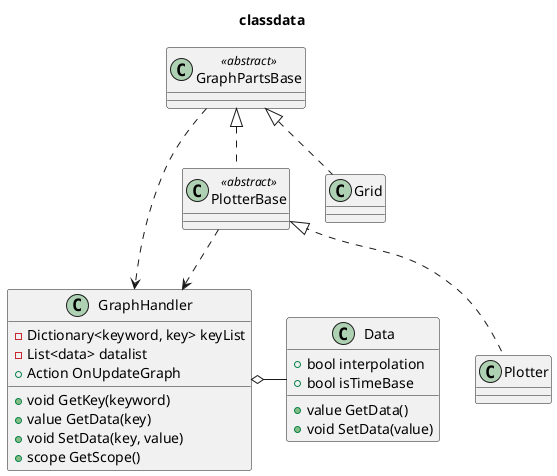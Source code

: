 @startuml

title classdata

class GraphHandler{
  -Dictionary<keyword, key> keyList
  -List<data> datalist
  +Action OnUpdateGraph
  +void GetKey(keyword)
  +value GetData(key)
  +void SetData(key, value)
  +scope GetScope()
}

class GraphPartsBase <<abstract>>
class PlotterBase <<abstract>>
class Plotter
class Grid
class Data{
  +bool interpolation
  +bool isTimeBase
  +value GetData()
  +void SetData(value)
}

GraphPartsBase <|.. Grid
GraphPartsBase <|.. PlotterBase
PlotterBase <|.. Plotter
GraphPartsBase .> GraphHandler
PlotterBase ..> GraphHandler
GraphHandler o- Data

@enduml
